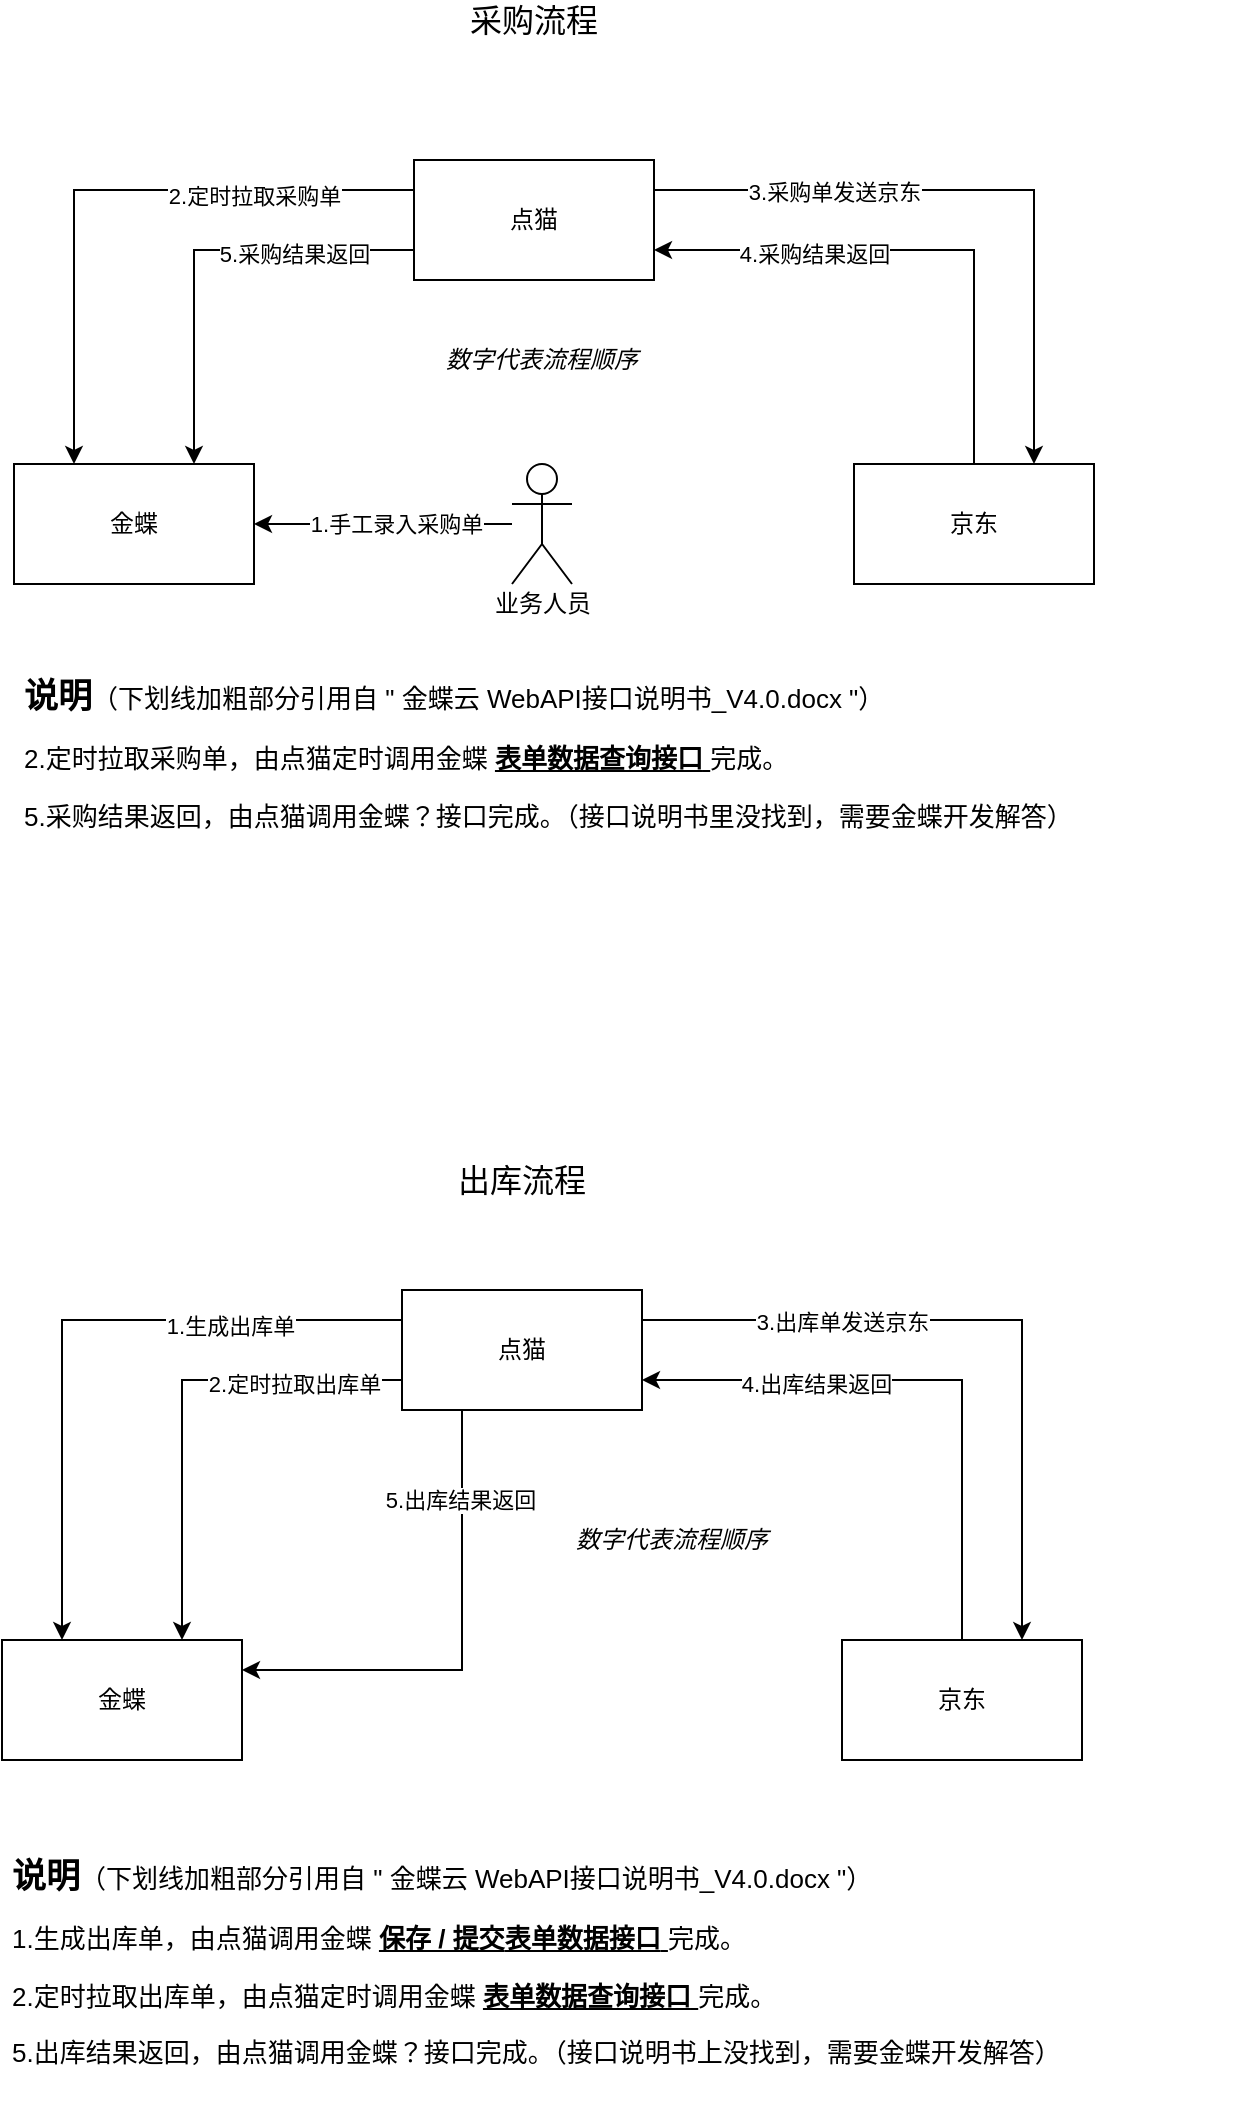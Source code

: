 <mxfile version="13.8.7" type="github">
  <diagram id="TQBs-fIxCHHja5KSU6ci" name="Page-1">
    <mxGraphModel dx="946" dy="662" grid="1" gridSize="10" guides="1" tooltips="1" connect="1" arrows="1" fold="1" page="1" pageScale="1" pageWidth="827" pageHeight="1169" math="0" shadow="0">
      <root>
        <mxCell id="0" />
        <mxCell id="1" parent="0" />
        <mxCell id="XbdUIOKITNwZQ8Tn0T4e-13" style="edgeStyle=orthogonalEdgeStyle;rounded=0;orthogonalLoop=1;jettySize=auto;html=1;exitX=0;exitY=0.25;exitDx=0;exitDy=0;entryX=0.25;entryY=0;entryDx=0;entryDy=0;" parent="1" source="XbdUIOKITNwZQ8Tn0T4e-1" target="XbdUIOKITNwZQ8Tn0T4e-2" edge="1">
          <mxGeometry relative="1" as="geometry">
            <mxPoint x="160" y="380" as="targetPoint" />
          </mxGeometry>
        </mxCell>
        <mxCell id="XbdUIOKITNwZQ8Tn0T4e-14" value="2.定时拉取采购单" style="edgeLabel;html=1;align=center;verticalAlign=middle;resizable=0;points=[];" parent="XbdUIOKITNwZQ8Tn0T4e-13" vertex="1" connectable="0">
          <mxGeometry x="-0.476" y="3" relative="1" as="geometry">
            <mxPoint as="offset" />
          </mxGeometry>
        </mxCell>
        <mxCell id="XbdUIOKITNwZQ8Tn0T4e-16" style="edgeStyle=orthogonalEdgeStyle;rounded=0;orthogonalLoop=1;jettySize=auto;html=1;exitX=1;exitY=0.25;exitDx=0;exitDy=0;entryX=0.75;entryY=0;entryDx=0;entryDy=0;" parent="1" source="XbdUIOKITNwZQ8Tn0T4e-1" target="XbdUIOKITNwZQ8Tn0T4e-3" edge="1">
          <mxGeometry relative="1" as="geometry">
            <mxPoint x="680" y="370" as="targetPoint" />
          </mxGeometry>
        </mxCell>
        <mxCell id="XbdUIOKITNwZQ8Tn0T4e-17" value="3.采购单发送京东" style="edgeLabel;html=1;align=center;verticalAlign=middle;resizable=0;points=[];" parent="XbdUIOKITNwZQ8Tn0T4e-16" vertex="1" connectable="0">
          <mxGeometry x="-0.656" y="-1" relative="1" as="geometry">
            <mxPoint x="34" as="offset" />
          </mxGeometry>
        </mxCell>
        <mxCell id="XbdUIOKITNwZQ8Tn0T4e-22" style="edgeStyle=orthogonalEdgeStyle;rounded=0;orthogonalLoop=1;jettySize=auto;html=1;exitX=0;exitY=0.75;exitDx=0;exitDy=0;entryX=0.75;entryY=0;entryDx=0;entryDy=0;" parent="1" source="XbdUIOKITNwZQ8Tn0T4e-1" target="XbdUIOKITNwZQ8Tn0T4e-2" edge="1">
          <mxGeometry relative="1" as="geometry" />
        </mxCell>
        <mxCell id="XbdUIOKITNwZQ8Tn0T4e-23" value="5.采购结果返回" style="edgeLabel;html=1;align=center;verticalAlign=middle;resizable=0;points=[];" parent="XbdUIOKITNwZQ8Tn0T4e-22" vertex="1" connectable="0">
          <mxGeometry x="-0.467" y="2" relative="1" as="geometry">
            <mxPoint x="-2" as="offset" />
          </mxGeometry>
        </mxCell>
        <mxCell id="XbdUIOKITNwZQ8Tn0T4e-1" value="点猫" style="rounded=0;whiteSpace=wrap;html=1;" parent="1" vertex="1">
          <mxGeometry x="350" y="140" width="120" height="60" as="geometry" />
        </mxCell>
        <mxCell id="XbdUIOKITNwZQ8Tn0T4e-2" value="金蝶" style="rounded=0;whiteSpace=wrap;html=1;" parent="1" vertex="1">
          <mxGeometry x="150" y="292" width="120" height="60" as="geometry" />
        </mxCell>
        <mxCell id="XbdUIOKITNwZQ8Tn0T4e-18" style="edgeStyle=orthogonalEdgeStyle;rounded=0;orthogonalLoop=1;jettySize=auto;html=1;exitX=0.5;exitY=0;exitDx=0;exitDy=0;entryX=1;entryY=0.75;entryDx=0;entryDy=0;" parent="1" source="XbdUIOKITNwZQ8Tn0T4e-3" target="XbdUIOKITNwZQ8Tn0T4e-1" edge="1">
          <mxGeometry relative="1" as="geometry">
            <mxPoint x="530" y="210" as="targetPoint" />
            <Array as="points">
              <mxPoint x="630" y="185" />
            </Array>
          </mxGeometry>
        </mxCell>
        <mxCell id="XbdUIOKITNwZQ8Tn0T4e-21" value="4.采购结果返回" style="edgeLabel;html=1;align=center;verticalAlign=middle;resizable=0;points=[];" parent="XbdUIOKITNwZQ8Tn0T4e-18" vertex="1" connectable="0">
          <mxGeometry x="0.797" y="2" relative="1" as="geometry">
            <mxPoint x="53" as="offset" />
          </mxGeometry>
        </mxCell>
        <mxCell id="XbdUIOKITNwZQ8Tn0T4e-3" value="京东" style="rounded=0;whiteSpace=wrap;html=1;" parent="1" vertex="1">
          <mxGeometry x="570" y="292" width="120" height="60" as="geometry" />
        </mxCell>
        <mxCell id="XbdUIOKITNwZQ8Tn0T4e-12" style="edgeStyle=orthogonalEdgeStyle;rounded=0;orthogonalLoop=1;jettySize=auto;html=1;entryX=1;entryY=0.5;entryDx=0;entryDy=0;" parent="1" source="XbdUIOKITNwZQ8Tn0T4e-11" target="XbdUIOKITNwZQ8Tn0T4e-2" edge="1">
          <mxGeometry relative="1" as="geometry" />
        </mxCell>
        <mxCell id="XbdUIOKITNwZQ8Tn0T4e-15" value="1.手工录入采购单" style="edgeLabel;html=1;align=center;verticalAlign=middle;resizable=0;points=[];" parent="XbdUIOKITNwZQ8Tn0T4e-12" vertex="1" connectable="0">
          <mxGeometry x="-0.4" y="-1" relative="1" as="geometry">
            <mxPoint x="-20" y="1" as="offset" />
          </mxGeometry>
        </mxCell>
        <mxCell id="XbdUIOKITNwZQ8Tn0T4e-11" value="" style="shape=umlActor;verticalLabelPosition=bottom;verticalAlign=top;html=1;" parent="1" vertex="1">
          <mxGeometry x="399" y="292" width="30" height="60" as="geometry" />
        </mxCell>
        <mxCell id="XbdUIOKITNwZQ8Tn0T4e-24" style="edgeStyle=orthogonalEdgeStyle;rounded=0;orthogonalLoop=1;jettySize=auto;html=1;exitX=0;exitY=0.25;exitDx=0;exitDy=0;entryX=0.25;entryY=0;entryDx=0;entryDy=0;" parent="1" source="XbdUIOKITNwZQ8Tn0T4e-30" target="XbdUIOKITNwZQ8Tn0T4e-31" edge="1">
          <mxGeometry relative="1" as="geometry">
            <mxPoint x="154" y="945" as="targetPoint" />
          </mxGeometry>
        </mxCell>
        <mxCell id="XbdUIOKITNwZQ8Tn0T4e-25" value="1.生成出库单" style="edgeLabel;html=1;align=center;verticalAlign=middle;resizable=0;points=[];" parent="XbdUIOKITNwZQ8Tn0T4e-24" vertex="1" connectable="0">
          <mxGeometry x="-0.476" y="3" relative="1" as="geometry">
            <mxPoint as="offset" />
          </mxGeometry>
        </mxCell>
        <mxCell id="XbdUIOKITNwZQ8Tn0T4e-26" style="edgeStyle=orthogonalEdgeStyle;rounded=0;orthogonalLoop=1;jettySize=auto;html=1;exitX=1;exitY=0.25;exitDx=0;exitDy=0;entryX=0.75;entryY=0;entryDx=0;entryDy=0;" parent="1" source="XbdUIOKITNwZQ8Tn0T4e-30" target="XbdUIOKITNwZQ8Tn0T4e-34" edge="1">
          <mxGeometry relative="1" as="geometry">
            <mxPoint x="674" y="935" as="targetPoint" />
          </mxGeometry>
        </mxCell>
        <mxCell id="XbdUIOKITNwZQ8Tn0T4e-27" value="3.出库单发送京东" style="edgeLabel;html=1;align=center;verticalAlign=middle;resizable=0;points=[];" parent="XbdUIOKITNwZQ8Tn0T4e-26" vertex="1" connectable="0">
          <mxGeometry x="-0.656" y="-1" relative="1" as="geometry">
            <mxPoint x="40" as="offset" />
          </mxGeometry>
        </mxCell>
        <mxCell id="XbdUIOKITNwZQ8Tn0T4e-28" style="edgeStyle=orthogonalEdgeStyle;rounded=0;orthogonalLoop=1;jettySize=auto;html=1;exitX=0;exitY=0.75;exitDx=0;exitDy=0;entryX=0.75;entryY=0;entryDx=0;entryDy=0;" parent="1" source="XbdUIOKITNwZQ8Tn0T4e-30" target="XbdUIOKITNwZQ8Tn0T4e-31" edge="1">
          <mxGeometry relative="1" as="geometry" />
        </mxCell>
        <mxCell id="XbdUIOKITNwZQ8Tn0T4e-29" value="2.定时拉取出库单" style="edgeLabel;html=1;align=center;verticalAlign=middle;resizable=0;points=[];" parent="XbdUIOKITNwZQ8Tn0T4e-28" vertex="1" connectable="0">
          <mxGeometry x="-0.467" y="2" relative="1" as="geometry">
            <mxPoint x="10" as="offset" />
          </mxGeometry>
        </mxCell>
        <mxCell id="XbdUIOKITNwZQ8Tn0T4e-35" style="edgeStyle=orthogonalEdgeStyle;rounded=0;orthogonalLoop=1;jettySize=auto;html=1;exitX=0.25;exitY=1;exitDx=0;exitDy=0;entryX=1;entryY=0.25;entryDx=0;entryDy=0;" parent="1" source="XbdUIOKITNwZQ8Tn0T4e-30" target="XbdUIOKITNwZQ8Tn0T4e-31" edge="1">
          <mxGeometry relative="1" as="geometry" />
        </mxCell>
        <mxCell id="XbdUIOKITNwZQ8Tn0T4e-36" value="5.出库结果返回" style="edgeLabel;html=1;align=center;verticalAlign=middle;resizable=0;points=[];" parent="XbdUIOKITNwZQ8Tn0T4e-35" vertex="1" connectable="0">
          <mxGeometry x="-0.625" y="-1" relative="1" as="geometry">
            <mxPoint as="offset" />
          </mxGeometry>
        </mxCell>
        <mxCell id="XbdUIOKITNwZQ8Tn0T4e-30" value="点猫" style="rounded=0;whiteSpace=wrap;html=1;" parent="1" vertex="1">
          <mxGeometry x="344" y="705" width="120" height="60" as="geometry" />
        </mxCell>
        <mxCell id="XbdUIOKITNwZQ8Tn0T4e-31" value="金蝶" style="rounded=0;whiteSpace=wrap;html=1;" parent="1" vertex="1">
          <mxGeometry x="144" y="880" width="120" height="60" as="geometry" />
        </mxCell>
        <mxCell id="XbdUIOKITNwZQ8Tn0T4e-32" style="edgeStyle=orthogonalEdgeStyle;rounded=0;orthogonalLoop=1;jettySize=auto;html=1;exitX=0.5;exitY=0;exitDx=0;exitDy=0;entryX=1;entryY=0.75;entryDx=0;entryDy=0;" parent="1" source="XbdUIOKITNwZQ8Tn0T4e-34" target="XbdUIOKITNwZQ8Tn0T4e-30" edge="1">
          <mxGeometry relative="1" as="geometry">
            <mxPoint x="524" y="775" as="targetPoint" />
            <Array as="points">
              <mxPoint x="624" y="750" />
            </Array>
          </mxGeometry>
        </mxCell>
        <mxCell id="XbdUIOKITNwZQ8Tn0T4e-33" value="4.出库结果返回" style="edgeLabel;html=1;align=center;verticalAlign=middle;resizable=0;points=[];" parent="XbdUIOKITNwZQ8Tn0T4e-32" vertex="1" connectable="0">
          <mxGeometry x="0.797" y="2" relative="1" as="geometry">
            <mxPoint x="57" as="offset" />
          </mxGeometry>
        </mxCell>
        <mxCell id="XbdUIOKITNwZQ8Tn0T4e-34" value="京东" style="rounded=0;whiteSpace=wrap;html=1;" parent="1" vertex="1">
          <mxGeometry x="564" y="880" width="120" height="60" as="geometry" />
        </mxCell>
        <mxCell id="XbdUIOKITNwZQ8Tn0T4e-38" value="采购流程" style="text;html=1;strokeColor=none;fillColor=none;align=center;verticalAlign=middle;whiteSpace=wrap;rounded=0;fontSize=16;" parent="1" vertex="1">
          <mxGeometry x="367" y="60" width="86" height="20" as="geometry" />
        </mxCell>
        <mxCell id="XbdUIOKITNwZQ8Tn0T4e-39" value="出库流程" style="text;html=1;strokeColor=none;fillColor=none;align=center;verticalAlign=middle;whiteSpace=wrap;rounded=0;fontSize=16;" parent="1" vertex="1">
          <mxGeometry x="366" y="640" width="76" height="20" as="geometry" />
        </mxCell>
        <mxCell id="XbdUIOKITNwZQ8Tn0T4e-41" value="业务人员" style="text;html=1;align=center;verticalAlign=middle;resizable=0;points=[];autosize=1;fontSize=12;" parent="1" vertex="1">
          <mxGeometry x="384" y="352" width="60" height="20" as="geometry" />
        </mxCell>
        <mxCell id="XbdUIOKITNwZQ8Tn0T4e-43" value="&lt;h1 style=&quot;font-size: 13px&quot;&gt;&lt;font style=&quot;font-size: 17px&quot;&gt;说明&lt;/font&gt;&lt;font style=&quot;font-size: 13px ; font-weight: normal&quot;&gt;（下划线加粗部分引用自 &quot; 金蝶云 WebAPI接口说明书_V4.0.docx &quot;）&lt;/font&gt;&lt;/h1&gt;&lt;p style=&quot;font-size: 13px&quot;&gt;2.定时拉取采购单，由点猫定时调用金蝶 &lt;u&gt;&lt;b&gt;表单数据查询接口&lt;/b&gt; &lt;/u&gt;完成。&lt;/p&gt;&lt;p style=&quot;font-size: 13px&quot;&gt;5.采购结果返回，由点猫调用金蝶？接口完成。（接口说明书里没找到，需要金蝶开发解答）&lt;/p&gt;" style="text;html=1;strokeColor=none;fillColor=none;spacing=5;spacingTop=-20;whiteSpace=wrap;overflow=hidden;rounded=0;fontSize=12;" parent="1" vertex="1">
          <mxGeometry x="150" y="400" width="620" height="120" as="geometry" />
        </mxCell>
        <mxCell id="XbdUIOKITNwZQ8Tn0T4e-44" value="&lt;h1 style=&quot;font-size: 13px&quot;&gt;&lt;font style=&quot;font-size: 17px&quot;&gt;说明&lt;/font&gt;&lt;font style=&quot;font-size: 13px ; font-weight: normal&quot;&gt;（下划线加粗部分引用自 &quot; 金蝶云 WebAPI接口说明书_V4.0.docx &quot;）&lt;/font&gt;&lt;/h1&gt;&lt;p style=&quot;font-size: 13px&quot;&gt;1.生成出库单，由点猫调用金蝶 &lt;b&gt;&lt;u&gt;保存 / 提交&lt;/u&gt;&lt;/b&gt;&lt;u&gt;&lt;b&gt;表单数据接口&lt;/b&gt;&amp;nbsp;&lt;/u&gt;完成。&lt;br&gt;&lt;/p&gt;&lt;p style=&quot;font-size: 13px&quot;&gt;2.定时拉取出库单，由点猫定时调用金蝶 &lt;u&gt;&lt;b&gt;表单数据查询接口&lt;/b&gt; &lt;/u&gt;完成。&lt;/p&gt;&lt;p style=&quot;font-size: 13px&quot;&gt;5.出库结果返回，由点猫调用金蝶？接口完成。（接口说明书上没找到，需要金蝶开发解答）&lt;/p&gt;&lt;p&gt;&lt;br&gt;&lt;/p&gt;" style="text;html=1;strokeColor=none;fillColor=none;spacing=5;spacingTop=-20;whiteSpace=wrap;overflow=hidden;rounded=0;fontSize=12;" parent="1" vertex="1">
          <mxGeometry x="144" y="990" width="596" height="120" as="geometry" />
        </mxCell>
        <mxCell id="9lwJwIITBBFkzOcBbWbO-1" value="数字代表流程顺序" style="text;html=1;strokeColor=none;fillColor=none;align=center;verticalAlign=middle;whiteSpace=wrap;rounded=0;fontStyle=2" vertex="1" parent="1">
          <mxGeometry x="364" y="230" width="100" height="20" as="geometry" />
        </mxCell>
        <mxCell id="9lwJwIITBBFkzOcBbWbO-2" value="数字代表流程顺序" style="text;html=1;strokeColor=none;fillColor=none;align=center;verticalAlign=middle;whiteSpace=wrap;rounded=0;fontStyle=2" vertex="1" parent="1">
          <mxGeometry x="429" y="820" width="100" height="20" as="geometry" />
        </mxCell>
      </root>
    </mxGraphModel>
  </diagram>
</mxfile>

